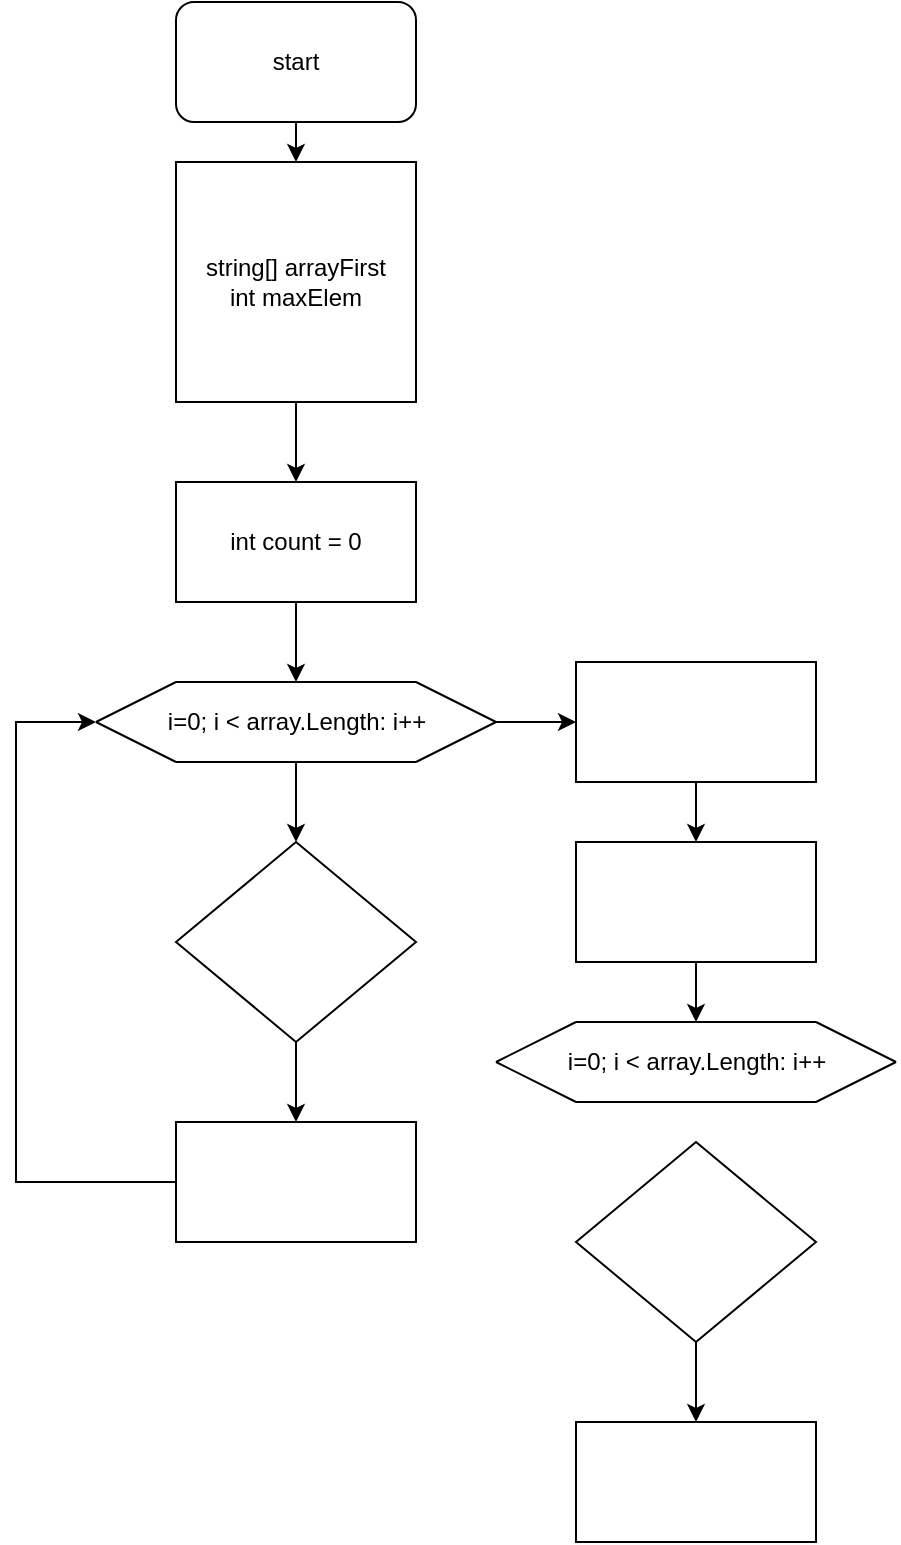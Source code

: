 <mxfile version="21.2.2" type="github">
  <diagram name="Страница 1" id="aZw5PT4t6Rbz9eOodo69">
    <mxGraphModel dx="465" dy="245" grid="1" gridSize="10" guides="1" tooltips="1" connect="1" arrows="1" fold="1" page="1" pageScale="1" pageWidth="827" pageHeight="1169" math="0" shadow="0">
      <root>
        <mxCell id="0" />
        <mxCell id="1" parent="0" />
        <mxCell id="HtTwXuOQGNRcYZnUy2OJ-3" value="" style="edgeStyle=orthogonalEdgeStyle;rounded=0;orthogonalLoop=1;jettySize=auto;html=1;" parent="1" source="HtTwXuOQGNRcYZnUy2OJ-1" edge="1">
          <mxGeometry relative="1" as="geometry">
            <mxPoint x="260" y="120" as="targetPoint" />
          </mxGeometry>
        </mxCell>
        <mxCell id="HtTwXuOQGNRcYZnUy2OJ-1" value="start" style="rounded=1;whiteSpace=wrap;html=1;" parent="1" vertex="1">
          <mxGeometry x="200" y="40" width="120" height="60" as="geometry" />
        </mxCell>
        <mxCell id="BD58i8v402gFr6tfGI4j-9" style="edgeStyle=orthogonalEdgeStyle;rounded=0;orthogonalLoop=1;jettySize=auto;html=1;" parent="1" source="BD58i8v402gFr6tfGI4j-1" edge="1">
          <mxGeometry relative="1" as="geometry">
            <mxPoint x="260" y="280" as="targetPoint" />
          </mxGeometry>
        </mxCell>
        <mxCell id="BD58i8v402gFr6tfGI4j-1" value="string[] arrayFirst&lt;br&gt;int maxElem" style="whiteSpace=wrap;html=1;aspect=fixed;" parent="1" vertex="1">
          <mxGeometry x="200" y="120" width="120" height="120" as="geometry" />
        </mxCell>
        <mxCell id="BD58i8v402gFr6tfGI4j-8" value="" style="group" parent="1" vertex="1" connectable="0">
          <mxGeometry x="160" y="380" width="200" height="40" as="geometry" />
        </mxCell>
        <mxCell id="BD58i8v402gFr6tfGI4j-2" value="" style="endArrow=none;html=1;rounded=0;" parent="BD58i8v402gFr6tfGI4j-8" edge="1">
          <mxGeometry width="50" height="50" relative="1" as="geometry">
            <mxPoint x="40" as="sourcePoint" />
            <mxPoint x="160" as="targetPoint" />
          </mxGeometry>
        </mxCell>
        <mxCell id="BD58i8v402gFr6tfGI4j-3" value="" style="endArrow=none;html=1;rounded=0;" parent="BD58i8v402gFr6tfGI4j-8" edge="1">
          <mxGeometry width="50" height="50" relative="1" as="geometry">
            <mxPoint x="40" y="40" as="sourcePoint" />
            <mxPoint x="160" y="40" as="targetPoint" />
          </mxGeometry>
        </mxCell>
        <mxCell id="BD58i8v402gFr6tfGI4j-4" value="" style="endArrow=none;html=1;rounded=0;" parent="BD58i8v402gFr6tfGI4j-8" edge="1">
          <mxGeometry width="50" height="50" relative="1" as="geometry">
            <mxPoint x="160" as="sourcePoint" />
            <mxPoint x="200" y="20" as="targetPoint" />
          </mxGeometry>
        </mxCell>
        <mxCell id="BD58i8v402gFr6tfGI4j-5" value="" style="endArrow=none;html=1;rounded=0;" parent="BD58i8v402gFr6tfGI4j-8" edge="1">
          <mxGeometry width="50" height="50" relative="1" as="geometry">
            <mxPoint x="160" y="40" as="sourcePoint" />
            <mxPoint x="200" y="20" as="targetPoint" />
          </mxGeometry>
        </mxCell>
        <mxCell id="BD58i8v402gFr6tfGI4j-6" value="" style="endArrow=none;html=1;rounded=0;" parent="BD58i8v402gFr6tfGI4j-8" edge="1">
          <mxGeometry width="50" height="50" relative="1" as="geometry">
            <mxPoint y="20" as="sourcePoint" />
            <mxPoint x="40" y="40" as="targetPoint" />
          </mxGeometry>
        </mxCell>
        <mxCell id="BD58i8v402gFr6tfGI4j-7" value="" style="endArrow=none;html=1;rounded=0;" parent="BD58i8v402gFr6tfGI4j-8" edge="1">
          <mxGeometry width="50" height="50" relative="1" as="geometry">
            <mxPoint y="20" as="sourcePoint" />
            <mxPoint x="40" as="targetPoint" />
          </mxGeometry>
        </mxCell>
        <mxCell id="BD58i8v402gFr6tfGI4j-10" value="i=0; i &amp;lt; array.Length: i++" style="text;html=1;align=center;verticalAlign=middle;resizable=0;points=[];autosize=1;strokeColor=none;fillColor=none;" parent="BD58i8v402gFr6tfGI4j-8" vertex="1">
          <mxGeometry x="25" y="5" width="150" height="30" as="geometry" />
        </mxCell>
        <mxCell id="BD58i8v402gFr6tfGI4j-13" style="edgeStyle=orthogonalEdgeStyle;rounded=0;orthogonalLoop=1;jettySize=auto;html=1;" parent="1" source="BD58i8v402gFr6tfGI4j-11" edge="1">
          <mxGeometry relative="1" as="geometry">
            <mxPoint x="260" y="380" as="targetPoint" />
          </mxGeometry>
        </mxCell>
        <mxCell id="BD58i8v402gFr6tfGI4j-11" value="int count = 0" style="rounded=0;whiteSpace=wrap;html=1;" parent="1" vertex="1">
          <mxGeometry x="200" y="280" width="120" height="60" as="geometry" />
        </mxCell>
        <mxCell id="Bx-cLCsJDMTPzBLQVUO3-3" value="" style="edgeStyle=orthogonalEdgeStyle;rounded=0;orthogonalLoop=1;jettySize=auto;html=1;" edge="1" parent="1" source="Bx-cLCsJDMTPzBLQVUO3-1" target="Bx-cLCsJDMTPzBLQVUO3-2">
          <mxGeometry relative="1" as="geometry" />
        </mxCell>
        <mxCell id="Bx-cLCsJDMTPzBLQVUO3-1" value="" style="rhombus;whiteSpace=wrap;html=1;" vertex="1" parent="1">
          <mxGeometry x="200" y="460" width="120" height="100" as="geometry" />
        </mxCell>
        <mxCell id="Bx-cLCsJDMTPzBLQVUO3-4" style="edgeStyle=orthogonalEdgeStyle;rounded=0;orthogonalLoop=1;jettySize=auto;html=1;" edge="1" parent="1" source="Bx-cLCsJDMTPzBLQVUO3-2">
          <mxGeometry relative="1" as="geometry">
            <mxPoint x="160" y="400" as="targetPoint" />
            <Array as="points">
              <mxPoint x="120" y="630" />
              <mxPoint x="120" y="400" />
            </Array>
          </mxGeometry>
        </mxCell>
        <mxCell id="Bx-cLCsJDMTPzBLQVUO3-2" value="" style="rounded=0;whiteSpace=wrap;html=1;" vertex="1" parent="1">
          <mxGeometry x="200" y="600" width="120" height="60" as="geometry" />
        </mxCell>
        <mxCell id="Bx-cLCsJDMTPzBLQVUO3-5" value="" style="endArrow=classic;html=1;rounded=0;" edge="1" parent="1" target="Bx-cLCsJDMTPzBLQVUO3-1">
          <mxGeometry width="50" height="50" relative="1" as="geometry">
            <mxPoint x="260" y="420" as="sourcePoint" />
            <mxPoint x="500" y="430" as="targetPoint" />
          </mxGeometry>
        </mxCell>
        <mxCell id="Bx-cLCsJDMTPzBLQVUO3-8" value="" style="edgeStyle=orthogonalEdgeStyle;rounded=0;orthogonalLoop=1;jettySize=auto;html=1;" edge="1" parent="1" source="Bx-cLCsJDMTPzBLQVUO3-6" target="Bx-cLCsJDMTPzBLQVUO3-7">
          <mxGeometry relative="1" as="geometry" />
        </mxCell>
        <mxCell id="Bx-cLCsJDMTPzBLQVUO3-6" value="" style="rounded=0;whiteSpace=wrap;html=1;" vertex="1" parent="1">
          <mxGeometry x="400" y="370" width="120" height="60" as="geometry" />
        </mxCell>
        <mxCell id="Bx-cLCsJDMTPzBLQVUO3-18" value="" style="edgeStyle=orthogonalEdgeStyle;rounded=0;orthogonalLoop=1;jettySize=auto;html=1;" edge="1" parent="1" source="Bx-cLCsJDMTPzBLQVUO3-7">
          <mxGeometry relative="1" as="geometry">
            <mxPoint x="460" y="550" as="targetPoint" />
          </mxGeometry>
        </mxCell>
        <mxCell id="Bx-cLCsJDMTPzBLQVUO3-7" value="" style="rounded=0;whiteSpace=wrap;html=1;" vertex="1" parent="1">
          <mxGeometry x="400" y="460" width="120" height="60" as="geometry" />
        </mxCell>
        <mxCell id="Bx-cLCsJDMTPzBLQVUO3-9" value="" style="endArrow=classic;html=1;rounded=0;entryX=0;entryY=0.5;entryDx=0;entryDy=0;" edge="1" parent="1" target="Bx-cLCsJDMTPzBLQVUO3-6">
          <mxGeometry width="50" height="50" relative="1" as="geometry">
            <mxPoint x="360" y="400" as="sourcePoint" />
            <mxPoint x="530" y="410" as="targetPoint" />
          </mxGeometry>
        </mxCell>
        <mxCell id="Bx-cLCsJDMTPzBLQVUO3-10" value="" style="group" vertex="1" connectable="0" parent="1">
          <mxGeometry x="360" y="550" width="200" height="40" as="geometry" />
        </mxCell>
        <mxCell id="Bx-cLCsJDMTPzBLQVUO3-11" value="" style="endArrow=none;html=1;rounded=0;" edge="1" parent="Bx-cLCsJDMTPzBLQVUO3-10">
          <mxGeometry width="50" height="50" relative="1" as="geometry">
            <mxPoint x="40" as="sourcePoint" />
            <mxPoint x="160" as="targetPoint" />
          </mxGeometry>
        </mxCell>
        <mxCell id="Bx-cLCsJDMTPzBLQVUO3-12" value="" style="endArrow=none;html=1;rounded=0;" edge="1" parent="Bx-cLCsJDMTPzBLQVUO3-10">
          <mxGeometry width="50" height="50" relative="1" as="geometry">
            <mxPoint x="40" y="40" as="sourcePoint" />
            <mxPoint x="160" y="40" as="targetPoint" />
          </mxGeometry>
        </mxCell>
        <mxCell id="Bx-cLCsJDMTPzBLQVUO3-13" value="" style="endArrow=none;html=1;rounded=0;" edge="1" parent="Bx-cLCsJDMTPzBLQVUO3-10">
          <mxGeometry width="50" height="50" relative="1" as="geometry">
            <mxPoint x="160" as="sourcePoint" />
            <mxPoint x="200" y="20" as="targetPoint" />
          </mxGeometry>
        </mxCell>
        <mxCell id="Bx-cLCsJDMTPzBLQVUO3-14" value="" style="endArrow=none;html=1;rounded=0;" edge="1" parent="Bx-cLCsJDMTPzBLQVUO3-10">
          <mxGeometry width="50" height="50" relative="1" as="geometry">
            <mxPoint x="160" y="40" as="sourcePoint" />
            <mxPoint x="200" y="20" as="targetPoint" />
          </mxGeometry>
        </mxCell>
        <mxCell id="Bx-cLCsJDMTPzBLQVUO3-15" value="" style="endArrow=none;html=1;rounded=0;" edge="1" parent="Bx-cLCsJDMTPzBLQVUO3-10">
          <mxGeometry width="50" height="50" relative="1" as="geometry">
            <mxPoint y="20" as="sourcePoint" />
            <mxPoint x="40" y="40" as="targetPoint" />
          </mxGeometry>
        </mxCell>
        <mxCell id="Bx-cLCsJDMTPzBLQVUO3-16" value="" style="endArrow=none;html=1;rounded=0;" edge="1" parent="Bx-cLCsJDMTPzBLQVUO3-10">
          <mxGeometry width="50" height="50" relative="1" as="geometry">
            <mxPoint y="20" as="sourcePoint" />
            <mxPoint x="40" as="targetPoint" />
          </mxGeometry>
        </mxCell>
        <mxCell id="Bx-cLCsJDMTPzBLQVUO3-17" value="i=0; i &amp;lt; array.Length: i++" style="text;html=1;align=center;verticalAlign=middle;resizable=0;points=[];autosize=1;strokeColor=none;fillColor=none;" vertex="1" parent="Bx-cLCsJDMTPzBLQVUO3-10">
          <mxGeometry x="25" y="5" width="150" height="30" as="geometry" />
        </mxCell>
        <mxCell id="Bx-cLCsJDMTPzBLQVUO3-19" value="" style="edgeStyle=orthogonalEdgeStyle;rounded=0;orthogonalLoop=1;jettySize=auto;html=1;" edge="1" parent="1" source="Bx-cLCsJDMTPzBLQVUO3-20" target="Bx-cLCsJDMTPzBLQVUO3-21">
          <mxGeometry relative="1" as="geometry" />
        </mxCell>
        <mxCell id="Bx-cLCsJDMTPzBLQVUO3-20" value="" style="rhombus;whiteSpace=wrap;html=1;" vertex="1" parent="1">
          <mxGeometry x="400" y="610" width="120" height="100" as="geometry" />
        </mxCell>
        <mxCell id="Bx-cLCsJDMTPzBLQVUO3-21" value="" style="rounded=0;whiteSpace=wrap;html=1;" vertex="1" parent="1">
          <mxGeometry x="400" y="750" width="120" height="60" as="geometry" />
        </mxCell>
      </root>
    </mxGraphModel>
  </diagram>
</mxfile>
